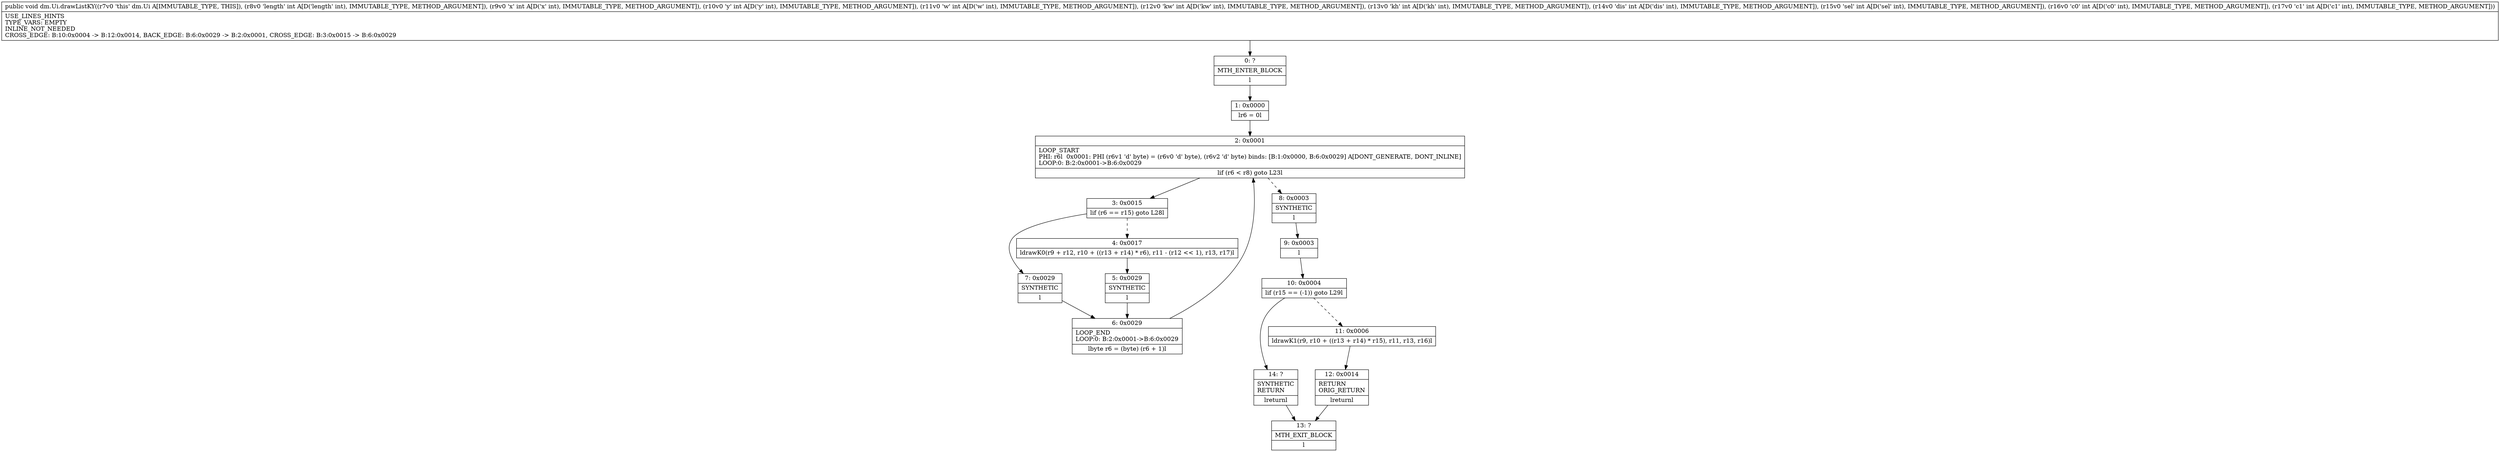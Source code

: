 digraph "CFG fordm.Ui.drawListKY(IIIIIIIIII)V" {
Node_0 [shape=record,label="{0\:\ ?|MTH_ENTER_BLOCK\l|l}"];
Node_1 [shape=record,label="{1\:\ 0x0000|lr6 = 0l}"];
Node_2 [shape=record,label="{2\:\ 0x0001|LOOP_START\lPHI: r6l  0x0001: PHI (r6v1 'd' byte) = (r6v0 'd' byte), (r6v2 'd' byte) binds: [B:1:0x0000, B:6:0x0029] A[DONT_GENERATE, DONT_INLINE]\lLOOP:0: B:2:0x0001\-\>B:6:0x0029\l|lif (r6 \< r8) goto L23l}"];
Node_3 [shape=record,label="{3\:\ 0x0015|lif (r6 == r15) goto L28l}"];
Node_4 [shape=record,label="{4\:\ 0x0017|ldrawK0(r9 + r12, r10 + ((r13 + r14) * r6), r11 \- (r12 \<\< 1), r13, r17)l}"];
Node_5 [shape=record,label="{5\:\ 0x0029|SYNTHETIC\l|l}"];
Node_6 [shape=record,label="{6\:\ 0x0029|LOOP_END\lLOOP:0: B:2:0x0001\-\>B:6:0x0029\l|lbyte r6 = (byte) (r6 + 1)l}"];
Node_7 [shape=record,label="{7\:\ 0x0029|SYNTHETIC\l|l}"];
Node_8 [shape=record,label="{8\:\ 0x0003|SYNTHETIC\l|l}"];
Node_9 [shape=record,label="{9\:\ 0x0003|l}"];
Node_10 [shape=record,label="{10\:\ 0x0004|lif (r15 == (\-1)) goto L29l}"];
Node_11 [shape=record,label="{11\:\ 0x0006|ldrawK1(r9, r10 + ((r13 + r14) * r15), r11, r13, r16)l}"];
Node_12 [shape=record,label="{12\:\ 0x0014|RETURN\lORIG_RETURN\l|lreturnl}"];
Node_13 [shape=record,label="{13\:\ ?|MTH_EXIT_BLOCK\l|l}"];
Node_14 [shape=record,label="{14\:\ ?|SYNTHETIC\lRETURN\l|lreturnl}"];
MethodNode[shape=record,label="{public void dm.Ui.drawListKY((r7v0 'this' dm.Ui A[IMMUTABLE_TYPE, THIS]), (r8v0 'length' int A[D('length' int), IMMUTABLE_TYPE, METHOD_ARGUMENT]), (r9v0 'x' int A[D('x' int), IMMUTABLE_TYPE, METHOD_ARGUMENT]), (r10v0 'y' int A[D('y' int), IMMUTABLE_TYPE, METHOD_ARGUMENT]), (r11v0 'w' int A[D('w' int), IMMUTABLE_TYPE, METHOD_ARGUMENT]), (r12v0 'kw' int A[D('kw' int), IMMUTABLE_TYPE, METHOD_ARGUMENT]), (r13v0 'kh' int A[D('kh' int), IMMUTABLE_TYPE, METHOD_ARGUMENT]), (r14v0 'dis' int A[D('dis' int), IMMUTABLE_TYPE, METHOD_ARGUMENT]), (r15v0 'sel' int A[D('sel' int), IMMUTABLE_TYPE, METHOD_ARGUMENT]), (r16v0 'c0' int A[D('c0' int), IMMUTABLE_TYPE, METHOD_ARGUMENT]), (r17v0 'c1' int A[D('c1' int), IMMUTABLE_TYPE, METHOD_ARGUMENT]))  | USE_LINES_HINTS\lTYPE_VARS: EMPTY\lINLINE_NOT_NEEDED\lCROSS_EDGE: B:10:0x0004 \-\> B:12:0x0014, BACK_EDGE: B:6:0x0029 \-\> B:2:0x0001, CROSS_EDGE: B:3:0x0015 \-\> B:6:0x0029\l}"];
MethodNode -> Node_0;
Node_0 -> Node_1;
Node_1 -> Node_2;
Node_2 -> Node_3;
Node_2 -> Node_8[style=dashed];
Node_3 -> Node_4[style=dashed];
Node_3 -> Node_7;
Node_4 -> Node_5;
Node_5 -> Node_6;
Node_6 -> Node_2;
Node_7 -> Node_6;
Node_8 -> Node_9;
Node_9 -> Node_10;
Node_10 -> Node_11[style=dashed];
Node_10 -> Node_14;
Node_11 -> Node_12;
Node_12 -> Node_13;
Node_14 -> Node_13;
}

